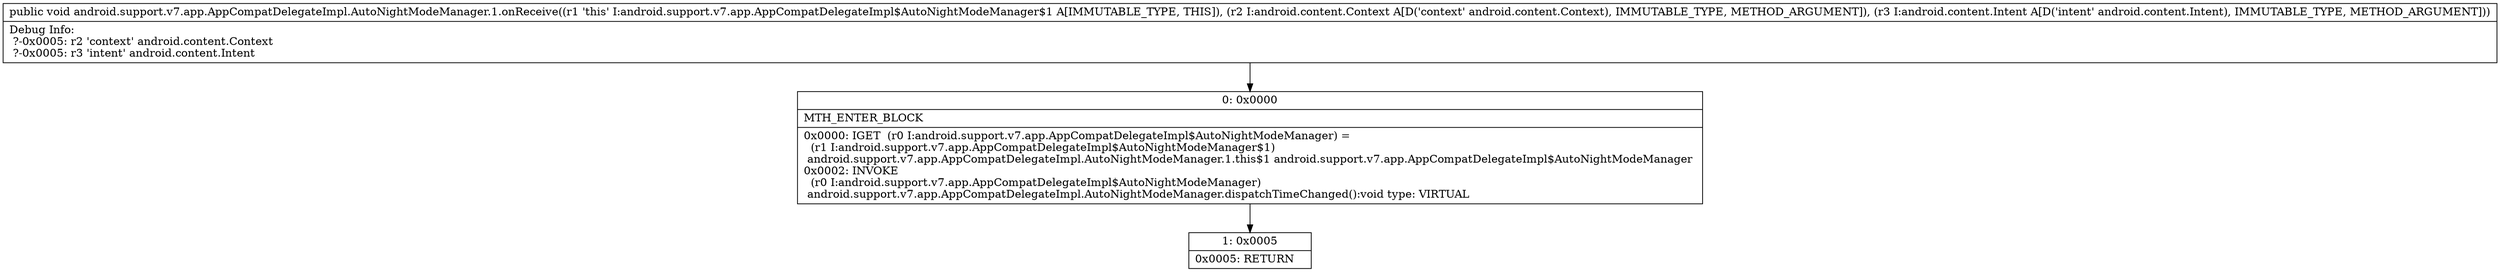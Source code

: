 digraph "CFG forandroid.support.v7.app.AppCompatDelegateImpl.AutoNightModeManager.1.onReceive(Landroid\/content\/Context;Landroid\/content\/Intent;)V" {
Node_0 [shape=record,label="{0\:\ 0x0000|MTH_ENTER_BLOCK\l|0x0000: IGET  (r0 I:android.support.v7.app.AppCompatDelegateImpl$AutoNightModeManager) = \l  (r1 I:android.support.v7.app.AppCompatDelegateImpl$AutoNightModeManager$1)\l android.support.v7.app.AppCompatDelegateImpl.AutoNightModeManager.1.this$1 android.support.v7.app.AppCompatDelegateImpl$AutoNightModeManager \l0x0002: INVOKE  \l  (r0 I:android.support.v7.app.AppCompatDelegateImpl$AutoNightModeManager)\l android.support.v7.app.AppCompatDelegateImpl.AutoNightModeManager.dispatchTimeChanged():void type: VIRTUAL \l}"];
Node_1 [shape=record,label="{1\:\ 0x0005|0x0005: RETURN   \l}"];
MethodNode[shape=record,label="{public void android.support.v7.app.AppCompatDelegateImpl.AutoNightModeManager.1.onReceive((r1 'this' I:android.support.v7.app.AppCompatDelegateImpl$AutoNightModeManager$1 A[IMMUTABLE_TYPE, THIS]), (r2 I:android.content.Context A[D('context' android.content.Context), IMMUTABLE_TYPE, METHOD_ARGUMENT]), (r3 I:android.content.Intent A[D('intent' android.content.Intent), IMMUTABLE_TYPE, METHOD_ARGUMENT]))  | Debug Info:\l  ?\-0x0005: r2 'context' android.content.Context\l  ?\-0x0005: r3 'intent' android.content.Intent\l}"];
MethodNode -> Node_0;
Node_0 -> Node_1;
}

